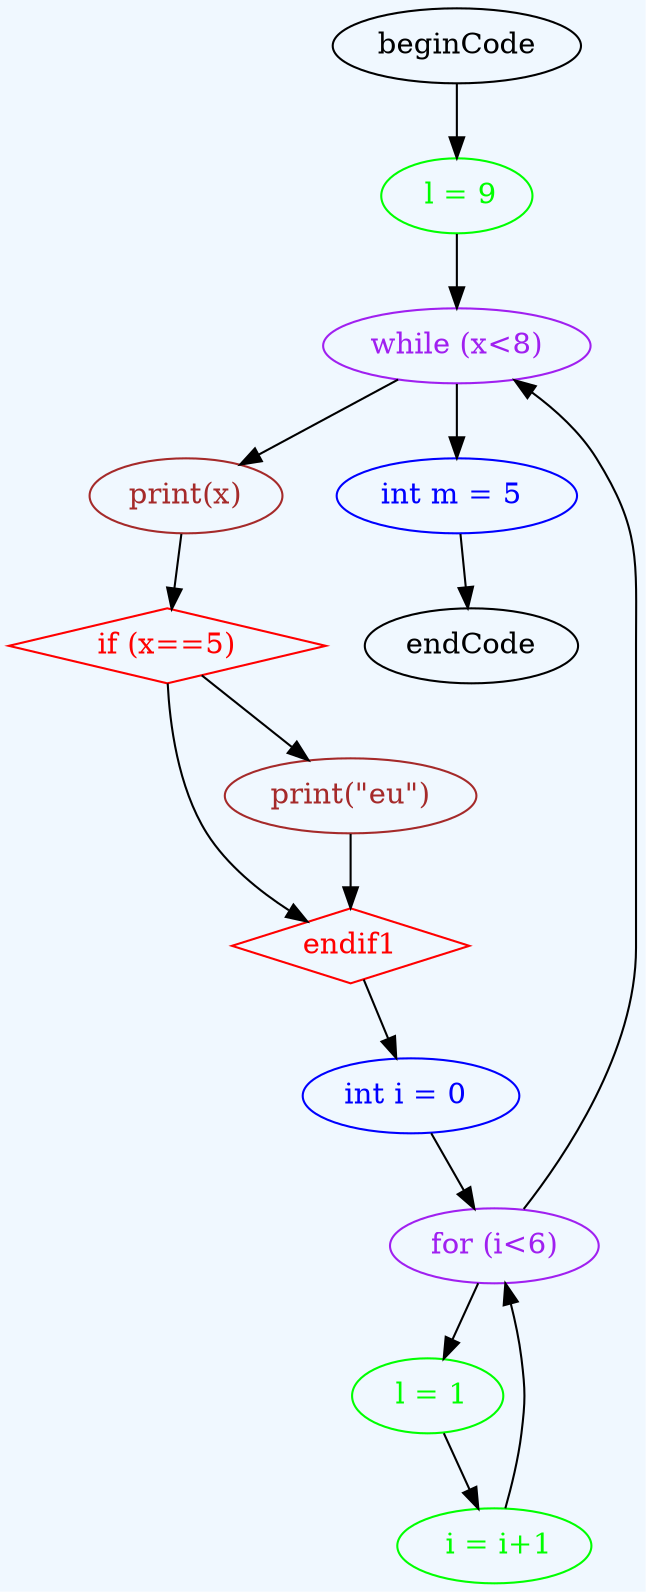 digraph grammar {
	graph [bgcolor=aliceblue rankdir=TB]
	" l = 9" [color=green fontcolor=green]
	beginCode -> " l = 9"
	"while (x<8)" [color=purple fontcolor=purple]
	" l = 9" -> "while (x<8)"
	"print(x)" [color=brown fontcolor=brown]
	"while (x<8)" -> "print(x)"
	"if (x==5)" [color=red fontcolor=red shape=diamond]
	"print(x)" -> "if (x==5)"
	endif1 [color=red fontcolor=red shape=diamond]
	"if (x==5)" -> endif1
	"print(\"eu\")" [color=brown fontcolor=brown]
	"if (x==5)" -> "print(\"eu\")"
	endif1 [color=red fontcolor=red shape=diamond]
	"print(\"eu\")" -> endif1
	"int i = 0 " [color=blue fontcolor=blue]
	endif1 -> "int i = 0 "
	"for (i<6)" [color=purple fontcolor=purple]
	"int i = 0 " -> "for (i<6)"
	" i = i+1" [color=green fontcolor=green]
	" i = i+1" -> "for (i<6)"
	" l = 1" [color=green fontcolor=green]
	"for (i<6)" -> " l = 1"
	" l = 1" -> " i = i+1"
	"for (i<6)" -> "while (x<8)"
	"int m = 5 " [color=blue fontcolor=blue]
	"while (x<8)" -> "int m = 5 "
	"int m = 5 " -> endCode
}

